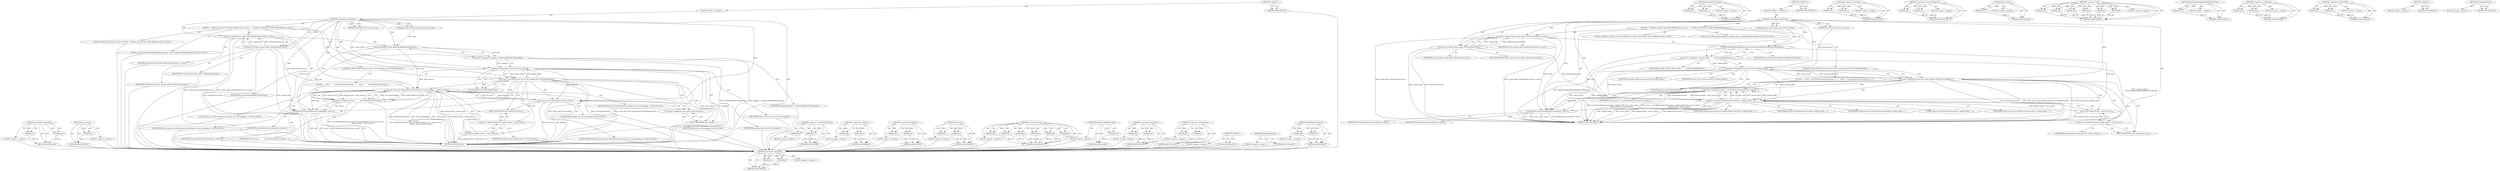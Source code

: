digraph "StartPollingThread" {
vulnerable_93 [label=<(METHOD,&lt;operator&gt;.logicalAnd)>];
vulnerable_94 [label=<(PARAM,p1)>];
vulnerable_95 [label=<(PARAM,p2)>];
vulnerable_96 [label=<(BLOCK,&lt;empty&gt;,&lt;empty&gt;)>];
vulnerable_97 [label=<(METHOD_RETURN,ANY)>];
vulnerable_120 [label=<(METHOD,task_runner)>];
vulnerable_121 [label=<(PARAM,p1)>];
vulnerable_122 [label=<(BLOCK,&lt;empty&gt;,&lt;empty&gt;)>];
vulnerable_123 [label=<(METHOD_RETURN,ANY)>];
vulnerable_6 [label=<(METHOD,&lt;global&gt;)<SUB>1</SUB>>];
vulnerable_7 [label=<(BLOCK,&lt;empty&gt;,&lt;empty&gt;)<SUB>1</SUB>>];
vulnerable_8 [label=<(METHOD,CreateSensorAndNotify)<SUB>1</SUB>>];
vulnerable_9 [label="<(PARAM,mojom::SensorType type)<SUB>2</SUB>>"];
vulnerable_10 [label=<(PARAM,SensorInfoLinux* sensor_device)<SUB>3</SUB>>];
vulnerable_11 [label=<(BLOCK,{
   DCHECK_CALLED_ON_VALID_THREAD(thread_check...,{
   DCHECK_CALLED_ON_VALID_THREAD(thread_check...)<SUB>3</SUB>>];
vulnerable_12 [label="<(LOCAL,DCHECK_CALLED_ON_VALID_THREAD : DCHECK_CALLED_ON_VALID_THREAD)<SUB>4</SUB>>"];
vulnerable_13 [label=<(&lt;operator&gt;.greaterThan,scoped_refptr&lt;PlatformSensorLinux&gt; sensor)<SUB>5</SUB>>];
vulnerable_14 [label=<(&lt;operator&gt;.lessThan,scoped_refptr&lt;PlatformSensorLinux)<SUB>5</SUB>>];
vulnerable_15 [label=<(IDENTIFIER,scoped_refptr,scoped_refptr&lt;PlatformSensorLinux)<SUB>5</SUB>>];
vulnerable_16 [label=<(IDENTIFIER,PlatformSensorLinux,scoped_refptr&lt;PlatformSensorLinux)<SUB>5</SUB>>];
vulnerable_17 [label=<(IDENTIFIER,sensor,scoped_refptr&lt;PlatformSensorLinux&gt; sensor)<SUB>5</SUB>>];
vulnerable_18 [label="<(LOCAL,mojo.ScopedSharedBufferMapping mapping: mojo.ScopedSharedBufferMapping)<SUB>6</SUB>>"];
vulnerable_19 [label=<(&lt;operator&gt;.assignment,mapping = MapSharedBufferForType(type))<SUB>6</SUB>>];
vulnerable_20 [label=<(IDENTIFIER,mapping,mapping = MapSharedBufferForType(type))<SUB>6</SUB>>];
vulnerable_21 [label=<(MapSharedBufferForType,MapSharedBufferForType(type))<SUB>6</SUB>>];
vulnerable_22 [label=<(IDENTIFIER,type,MapSharedBufferForType(type))<SUB>6</SUB>>];
vulnerable_23 [label=<(CONTROL_STRUCTURE,IF,if (sensor_device &amp;&amp; mapping &amp;&amp; StartPollingThread()))<SUB>7</SUB>>];
vulnerable_24 [label=<(&lt;operator&gt;.logicalAnd,sensor_device &amp;&amp; mapping &amp;&amp; StartPollingThread())<SUB>7</SUB>>];
vulnerable_25 [label=<(&lt;operator&gt;.logicalAnd,sensor_device &amp;&amp; mapping)<SUB>7</SUB>>];
vulnerable_26 [label=<(IDENTIFIER,sensor_device,sensor_device &amp;&amp; mapping)<SUB>7</SUB>>];
vulnerable_27 [label=<(IDENTIFIER,mapping,sensor_device &amp;&amp; mapping)<SUB>7</SUB>>];
vulnerable_28 [label=<(StartPollingThread,StartPollingThread())<SUB>7</SUB>>];
vulnerable_29 [label=<(BLOCK,{
    sensor =
        new PlatformSensorLinux(...,{
    sensor =
        new PlatformSensorLinux(...)<SUB>7</SUB>>];
vulnerable_30 [label=<(&lt;operator&gt;.assignment,sensor =
        new PlatformSensorLinux(type, ...)<SUB>8</SUB>>];
vulnerable_31 [label=<(IDENTIFIER,sensor,sensor =
        new PlatformSensorLinux(type, ...)<SUB>8</SUB>>];
vulnerable_32 [label="<(&lt;operator&gt;.new,new PlatformSensorLinux(type, std::move(mapping...)<SUB>9</SUB>>"];
vulnerable_33 [label="<(IDENTIFIER,PlatformSensorLinux,new PlatformSensorLinux(type, std::move(mapping...)<SUB>9</SUB>>"];
vulnerable_34 [label="<(IDENTIFIER,type,new PlatformSensorLinux(type, std::move(mapping...)<SUB>9</SUB>>"];
vulnerable_35 [label="<(std.move,std::move(mapping))<SUB>9</SUB>>"];
vulnerable_36 [label="<(&lt;operator&gt;.fieldAccess,std::move)<SUB>9</SUB>>"];
vulnerable_37 [label="<(IDENTIFIER,std,std::move(mapping))<SUB>9</SUB>>"];
vulnerable_38 [label=<(FIELD_IDENTIFIER,move,move)<SUB>9</SUB>>];
vulnerable_39 [label="<(IDENTIFIER,mapping,std::move(mapping))<SUB>9</SUB>>"];
vulnerable_40 [label="<(LITERAL,this,new PlatformSensorLinux(type, std::move(mapping...)<SUB>9</SUB>>"];
vulnerable_41 [label="<(IDENTIFIER,sensor_device,new PlatformSensorLinux(type, std::move(mapping...)<SUB>9</SUB>>"];
vulnerable_42 [label=<(task_runner,polling_thread_-&gt;task_runner())<SUB>10</SUB>>];
vulnerable_43 [label=<(&lt;operator&gt;.indirectFieldAccess,polling_thread_-&gt;task_runner)<SUB>10</SUB>>];
vulnerable_44 [label=<(IDENTIFIER,polling_thread_,polling_thread_-&gt;task_runner())<SUB>10</SUB>>];
vulnerable_45 [label=<(FIELD_IDENTIFIER,task_runner,task_runner)<SUB>10</SUB>>];
vulnerable_46 [label=<(NotifySensorCreated,NotifySensorCreated(type, sensor))<SUB>12</SUB>>];
vulnerable_47 [label=<(IDENTIFIER,type,NotifySensorCreated(type, sensor))<SUB>12</SUB>>];
vulnerable_48 [label=<(IDENTIFIER,sensor,NotifySensorCreated(type, sensor))<SUB>12</SUB>>];
vulnerable_49 [label=<(METHOD_RETURN,void)<SUB>1</SUB>>];
vulnerable_51 [label=<(METHOD_RETURN,ANY)<SUB>1</SUB>>];
vulnerable_124 [label=<(METHOD,&lt;operator&gt;.indirectFieldAccess)>];
vulnerable_125 [label=<(PARAM,p1)>];
vulnerable_126 [label=<(PARAM,p2)>];
vulnerable_127 [label=<(BLOCK,&lt;empty&gt;,&lt;empty&gt;)>];
vulnerable_128 [label=<(METHOD_RETURN,ANY)>];
vulnerable_79 [label=<(METHOD,&lt;operator&gt;.lessThan)>];
vulnerable_80 [label=<(PARAM,p1)>];
vulnerable_81 [label=<(PARAM,p2)>];
vulnerable_82 [label=<(BLOCK,&lt;empty&gt;,&lt;empty&gt;)>];
vulnerable_83 [label=<(METHOD_RETURN,ANY)>];
vulnerable_115 [label=<(METHOD,&lt;operator&gt;.fieldAccess)>];
vulnerable_116 [label=<(PARAM,p1)>];
vulnerable_117 [label=<(PARAM,p2)>];
vulnerable_118 [label=<(BLOCK,&lt;empty&gt;,&lt;empty&gt;)>];
vulnerable_119 [label=<(METHOD_RETURN,ANY)>];
vulnerable_110 [label=<(METHOD,std.move)>];
vulnerable_111 [label=<(PARAM,p1)>];
vulnerable_112 [label=<(PARAM,p2)>];
vulnerable_113 [label=<(BLOCK,&lt;empty&gt;,&lt;empty&gt;)>];
vulnerable_114 [label=<(METHOD_RETURN,ANY)>];
vulnerable_101 [label=<(METHOD,&lt;operator&gt;.new)>];
vulnerable_102 [label=<(PARAM,p1)>];
vulnerable_103 [label=<(PARAM,p2)>];
vulnerable_104 [label=<(PARAM,p3)>];
vulnerable_105 [label=<(PARAM,p4)>];
vulnerable_106 [label=<(PARAM,p5)>];
vulnerable_107 [label=<(PARAM,p6)>];
vulnerable_108 [label=<(BLOCK,&lt;empty&gt;,&lt;empty&gt;)>];
vulnerable_109 [label=<(METHOD_RETURN,ANY)>];
vulnerable_89 [label=<(METHOD,MapSharedBufferForType)>];
vulnerable_90 [label=<(PARAM,p1)>];
vulnerable_91 [label=<(BLOCK,&lt;empty&gt;,&lt;empty&gt;)>];
vulnerable_92 [label=<(METHOD_RETURN,ANY)>];
vulnerable_84 [label=<(METHOD,&lt;operator&gt;.assignment)>];
vulnerable_85 [label=<(PARAM,p1)>];
vulnerable_86 [label=<(PARAM,p2)>];
vulnerable_87 [label=<(BLOCK,&lt;empty&gt;,&lt;empty&gt;)>];
vulnerable_88 [label=<(METHOD_RETURN,ANY)>];
vulnerable_74 [label=<(METHOD,&lt;operator&gt;.greaterThan)>];
vulnerable_75 [label=<(PARAM,p1)>];
vulnerable_76 [label=<(PARAM,p2)>];
vulnerable_77 [label=<(BLOCK,&lt;empty&gt;,&lt;empty&gt;)>];
vulnerable_78 [label=<(METHOD_RETURN,ANY)>];
vulnerable_68 [label=<(METHOD,&lt;global&gt;)<SUB>1</SUB>>];
vulnerable_69 [label=<(BLOCK,&lt;empty&gt;,&lt;empty&gt;)>];
vulnerable_70 [label=<(METHOD_RETURN,ANY)>];
vulnerable_98 [label=<(METHOD,StartPollingThread)>];
vulnerable_99 [label=<(BLOCK,&lt;empty&gt;,&lt;empty&gt;)>];
vulnerable_100 [label=<(METHOD_RETURN,ANY)>];
vulnerable_129 [label=<(METHOD,NotifySensorCreated)>];
vulnerable_130 [label=<(PARAM,p1)>];
vulnerable_131 [label=<(PARAM,p2)>];
vulnerable_132 [label=<(BLOCK,&lt;empty&gt;,&lt;empty&gt;)>];
vulnerable_133 [label=<(METHOD_RETURN,ANY)>];
fixed_89 [label=<(METHOD,&lt;operator&gt;.logicalAnd)>];
fixed_90 [label=<(PARAM,p1)>];
fixed_91 [label=<(PARAM,p2)>];
fixed_92 [label=<(BLOCK,&lt;empty&gt;,&lt;empty&gt;)>];
fixed_93 [label=<(METHOD_RETURN,ANY)>];
fixed_115 [label=<(METHOD,NotifySensorCreated)>];
fixed_116 [label=<(PARAM,p1)>];
fixed_117 [label=<(PARAM,p2)>];
fixed_118 [label=<(BLOCK,&lt;empty&gt;,&lt;empty&gt;)>];
fixed_119 [label=<(METHOD_RETURN,ANY)>];
fixed_6 [label=<(METHOD,&lt;global&gt;)<SUB>1</SUB>>];
fixed_7 [label=<(BLOCK,&lt;empty&gt;,&lt;empty&gt;)<SUB>1</SUB>>];
fixed_8 [label=<(METHOD,CreateSensorAndNotify)<SUB>1</SUB>>];
fixed_9 [label="<(PARAM,mojom::SensorType type)<SUB>2</SUB>>"];
fixed_10 [label=<(PARAM,SensorInfoLinux* sensor_device)<SUB>3</SUB>>];
fixed_11 [label=<(BLOCK,{
   DCHECK_CALLED_ON_VALID_THREAD(thread_check...,{
   DCHECK_CALLED_ON_VALID_THREAD(thread_check...)<SUB>3</SUB>>];
fixed_12 [label="<(LOCAL,DCHECK_CALLED_ON_VALID_THREAD : DCHECK_CALLED_ON_VALID_THREAD)<SUB>4</SUB>>"];
fixed_13 [label=<(&lt;operator&gt;.greaterThan,scoped_refptr&lt;PlatformSensorLinux&gt; sensor)<SUB>5</SUB>>];
fixed_14 [label=<(&lt;operator&gt;.lessThan,scoped_refptr&lt;PlatformSensorLinux)<SUB>5</SUB>>];
fixed_15 [label=<(IDENTIFIER,scoped_refptr,scoped_refptr&lt;PlatformSensorLinux)<SUB>5</SUB>>];
fixed_16 [label=<(IDENTIFIER,PlatformSensorLinux,scoped_refptr&lt;PlatformSensorLinux)<SUB>5</SUB>>];
fixed_17 [label=<(IDENTIFIER,sensor,scoped_refptr&lt;PlatformSensorLinux&gt; sensor)<SUB>5</SUB>>];
fixed_18 [label="<(LOCAL,SensorReadingSharedBuffer* reading_buffer: SensorReadingSharedBuffer*)<SUB>6</SUB>>"];
fixed_19 [label=<(&lt;operator&gt;.assignment,* reading_buffer =
      GetSensorReadingShared...)<SUB>6</SUB>>];
fixed_20 [label=<(IDENTIFIER,reading_buffer,* reading_buffer =
      GetSensorReadingShared...)<SUB>6</SUB>>];
fixed_21 [label=<(GetSensorReadingSharedBufferForType,GetSensorReadingSharedBufferForType(type))<SUB>7</SUB>>];
fixed_22 [label=<(IDENTIFIER,type,GetSensorReadingSharedBufferForType(type))<SUB>7</SUB>>];
fixed_23 [label=<(CONTROL_STRUCTURE,IF,if (sensor_device &amp;&amp; reading_buffer &amp;&amp; StartPollingThread()))<SUB>8</SUB>>];
fixed_24 [label=<(&lt;operator&gt;.logicalAnd,sensor_device &amp;&amp; reading_buffer &amp;&amp; StartPolling...)<SUB>8</SUB>>];
fixed_25 [label=<(&lt;operator&gt;.logicalAnd,sensor_device &amp;&amp; reading_buffer)<SUB>8</SUB>>];
fixed_26 [label=<(IDENTIFIER,sensor_device,sensor_device &amp;&amp; reading_buffer)<SUB>8</SUB>>];
fixed_27 [label=<(IDENTIFIER,reading_buffer,sensor_device &amp;&amp; reading_buffer)<SUB>8</SUB>>];
fixed_28 [label=<(StartPollingThread,StartPollingThread())<SUB>8</SUB>>];
fixed_29 [label=<(BLOCK,{
    sensor = new PlatformSensorLinux(type, re...,{
    sensor = new PlatformSensorLinux(type, re...)<SUB>8</SUB>>];
fixed_30 [label=<(&lt;operator&gt;.assignment,sensor = new PlatformSensorLinux(type, reading_...)<SUB>9</SUB>>];
fixed_31 [label=<(IDENTIFIER,sensor,sensor = new PlatformSensorLinux(type, reading_...)<SUB>9</SUB>>];
fixed_32 [label=<(&lt;operator&gt;.new,new PlatformSensorLinux(type, reading_buffer, t...)<SUB>9</SUB>>];
fixed_33 [label=<(IDENTIFIER,PlatformSensorLinux,new PlatformSensorLinux(type, reading_buffer, t...)<SUB>9</SUB>>];
fixed_34 [label=<(IDENTIFIER,type,new PlatformSensorLinux(type, reading_buffer, t...)<SUB>9</SUB>>];
fixed_35 [label=<(IDENTIFIER,reading_buffer,new PlatformSensorLinux(type, reading_buffer, t...)<SUB>9</SUB>>];
fixed_36 [label=<(LITERAL,this,new PlatformSensorLinux(type, reading_buffer, t...)<SUB>9</SUB>>];
fixed_37 [label=<(IDENTIFIER,sensor_device,new PlatformSensorLinux(type, reading_buffer, t...)<SUB>9</SUB>>];
fixed_38 [label=<(task_runner,polling_thread_-&gt;task_runner())<SUB>10</SUB>>];
fixed_39 [label=<(&lt;operator&gt;.indirectFieldAccess,polling_thread_-&gt;task_runner)<SUB>10</SUB>>];
fixed_40 [label=<(IDENTIFIER,polling_thread_,polling_thread_-&gt;task_runner())<SUB>10</SUB>>];
fixed_41 [label=<(FIELD_IDENTIFIER,task_runner,task_runner)<SUB>10</SUB>>];
fixed_42 [label=<(NotifySensorCreated,NotifySensorCreated(type, sensor))<SUB>12</SUB>>];
fixed_43 [label=<(IDENTIFIER,type,NotifySensorCreated(type, sensor))<SUB>12</SUB>>];
fixed_44 [label=<(IDENTIFIER,sensor,NotifySensorCreated(type, sensor))<SUB>12</SUB>>];
fixed_45 [label=<(METHOD_RETURN,void)<SUB>1</SUB>>];
fixed_47 [label=<(METHOD_RETURN,ANY)<SUB>1</SUB>>];
fixed_75 [label=<(METHOD,&lt;operator&gt;.lessThan)>];
fixed_76 [label=<(PARAM,p1)>];
fixed_77 [label=<(PARAM,p2)>];
fixed_78 [label=<(BLOCK,&lt;empty&gt;,&lt;empty&gt;)>];
fixed_79 [label=<(METHOD_RETURN,ANY)>];
fixed_110 [label=<(METHOD,&lt;operator&gt;.indirectFieldAccess)>];
fixed_111 [label=<(PARAM,p1)>];
fixed_112 [label=<(PARAM,p2)>];
fixed_113 [label=<(BLOCK,&lt;empty&gt;,&lt;empty&gt;)>];
fixed_114 [label=<(METHOD_RETURN,ANY)>];
fixed_106 [label=<(METHOD,task_runner)>];
fixed_107 [label=<(PARAM,p1)>];
fixed_108 [label=<(BLOCK,&lt;empty&gt;,&lt;empty&gt;)>];
fixed_109 [label=<(METHOD_RETURN,ANY)>];
fixed_97 [label=<(METHOD,&lt;operator&gt;.new)>];
fixed_98 [label=<(PARAM,p1)>];
fixed_99 [label=<(PARAM,p2)>];
fixed_100 [label=<(PARAM,p3)>];
fixed_101 [label=<(PARAM,p4)>];
fixed_102 [label=<(PARAM,p5)>];
fixed_103 [label=<(PARAM,p6)>];
fixed_104 [label=<(BLOCK,&lt;empty&gt;,&lt;empty&gt;)>];
fixed_105 [label=<(METHOD_RETURN,ANY)>];
fixed_85 [label=<(METHOD,GetSensorReadingSharedBufferForType)>];
fixed_86 [label=<(PARAM,p1)>];
fixed_87 [label=<(BLOCK,&lt;empty&gt;,&lt;empty&gt;)>];
fixed_88 [label=<(METHOD_RETURN,ANY)>];
fixed_80 [label=<(METHOD,&lt;operator&gt;.assignment)>];
fixed_81 [label=<(PARAM,p1)>];
fixed_82 [label=<(PARAM,p2)>];
fixed_83 [label=<(BLOCK,&lt;empty&gt;,&lt;empty&gt;)>];
fixed_84 [label=<(METHOD_RETURN,ANY)>];
fixed_70 [label=<(METHOD,&lt;operator&gt;.greaterThan)>];
fixed_71 [label=<(PARAM,p1)>];
fixed_72 [label=<(PARAM,p2)>];
fixed_73 [label=<(BLOCK,&lt;empty&gt;,&lt;empty&gt;)>];
fixed_74 [label=<(METHOD_RETURN,ANY)>];
fixed_64 [label=<(METHOD,&lt;global&gt;)<SUB>1</SUB>>];
fixed_65 [label=<(BLOCK,&lt;empty&gt;,&lt;empty&gt;)>];
fixed_66 [label=<(METHOD_RETURN,ANY)>];
fixed_94 [label=<(METHOD,StartPollingThread)>];
fixed_95 [label=<(BLOCK,&lt;empty&gt;,&lt;empty&gt;)>];
fixed_96 [label=<(METHOD_RETURN,ANY)>];
vulnerable_93 -> vulnerable_94  [key=0, label="AST: "];
vulnerable_93 -> vulnerable_94  [key=1, label="DDG: "];
vulnerable_93 -> vulnerable_96  [key=0, label="AST: "];
vulnerable_93 -> vulnerable_95  [key=0, label="AST: "];
vulnerable_93 -> vulnerable_95  [key=1, label="DDG: "];
vulnerable_93 -> vulnerable_97  [key=0, label="AST: "];
vulnerable_93 -> vulnerable_97  [key=1, label="CFG: "];
vulnerable_94 -> vulnerable_97  [key=0, label="DDG: p1"];
vulnerable_95 -> vulnerable_97  [key=0, label="DDG: p2"];
vulnerable_96 -> fixed_89  [key=0];
vulnerable_97 -> fixed_89  [key=0];
vulnerable_120 -> vulnerable_121  [key=0, label="AST: "];
vulnerable_120 -> vulnerable_121  [key=1, label="DDG: "];
vulnerable_120 -> vulnerable_122  [key=0, label="AST: "];
vulnerable_120 -> vulnerable_123  [key=0, label="AST: "];
vulnerable_120 -> vulnerable_123  [key=1, label="CFG: "];
vulnerable_121 -> vulnerable_123  [key=0, label="DDG: p1"];
vulnerable_122 -> fixed_89  [key=0];
vulnerable_123 -> fixed_89  [key=0];
vulnerable_6 -> vulnerable_7  [key=0, label="AST: "];
vulnerable_6 -> vulnerable_51  [key=0, label="AST: "];
vulnerable_6 -> vulnerable_51  [key=1, label="CFG: "];
vulnerable_7 -> vulnerable_8  [key=0, label="AST: "];
vulnerable_8 -> vulnerable_9  [key=0, label="AST: "];
vulnerable_8 -> vulnerable_9  [key=1, label="DDG: "];
vulnerable_8 -> vulnerable_10  [key=0, label="AST: "];
vulnerable_8 -> vulnerable_10  [key=1, label="DDG: "];
vulnerable_8 -> vulnerable_11  [key=0, label="AST: "];
vulnerable_8 -> vulnerable_49  [key=0, label="AST: "];
vulnerable_8 -> vulnerable_14  [key=0, label="CFG: "];
vulnerable_8 -> vulnerable_14  [key=1, label="DDG: "];
vulnerable_8 -> vulnerable_13  [key=0, label="DDG: "];
vulnerable_8 -> vulnerable_46  [key=0, label="DDG: "];
vulnerable_8 -> vulnerable_21  [key=0, label="DDG: "];
vulnerable_8 -> vulnerable_24  [key=0, label="DDG: "];
vulnerable_8 -> vulnerable_25  [key=0, label="DDG: "];
vulnerable_8 -> vulnerable_32  [key=0, label="DDG: "];
vulnerable_8 -> vulnerable_35  [key=0, label="DDG: "];
vulnerable_9 -> vulnerable_21  [key=0, label="DDG: type"];
vulnerable_10 -> vulnerable_25  [key=0, label="DDG: sensor_device"];
vulnerable_11 -> vulnerable_12  [key=0, label="AST: "];
vulnerable_11 -> vulnerable_13  [key=0, label="AST: "];
vulnerable_11 -> vulnerable_18  [key=0, label="AST: "];
vulnerable_11 -> vulnerable_19  [key=0, label="AST: "];
vulnerable_11 -> vulnerable_23  [key=0, label="AST: "];
vulnerable_11 -> vulnerable_46  [key=0, label="AST: "];
vulnerable_12 -> fixed_89  [key=0];
vulnerable_13 -> vulnerable_14  [key=0, label="AST: "];
vulnerable_13 -> vulnerable_17  [key=0, label="AST: "];
vulnerable_13 -> vulnerable_21  [key=0, label="CFG: "];
vulnerable_13 -> vulnerable_49  [key=0, label="DDG: scoped_refptr&lt;PlatformSensorLinux"];
vulnerable_13 -> vulnerable_49  [key=1, label="DDG: scoped_refptr&lt;PlatformSensorLinux&gt; sensor"];
vulnerable_13 -> vulnerable_46  [key=0, label="DDG: sensor"];
vulnerable_14 -> vulnerable_15  [key=0, label="AST: "];
vulnerable_14 -> vulnerable_16  [key=0, label="AST: "];
vulnerable_14 -> vulnerable_13  [key=0, label="CFG: "];
vulnerable_14 -> vulnerable_13  [key=1, label="DDG: scoped_refptr"];
vulnerable_14 -> vulnerable_13  [key=2, label="DDG: PlatformSensorLinux"];
vulnerable_14 -> vulnerable_49  [key=0, label="DDG: PlatformSensorLinux"];
vulnerable_14 -> vulnerable_49  [key=1, label="DDG: scoped_refptr"];
vulnerable_14 -> vulnerable_32  [key=0, label="DDG: PlatformSensorLinux"];
vulnerable_15 -> fixed_89  [key=0];
vulnerable_16 -> fixed_89  [key=0];
vulnerable_17 -> fixed_89  [key=0];
vulnerable_18 -> fixed_89  [key=0];
vulnerable_19 -> vulnerable_20  [key=0, label="AST: "];
vulnerable_19 -> vulnerable_21  [key=0, label="AST: "];
vulnerable_19 -> vulnerable_25  [key=0, label="CFG: "];
vulnerable_19 -> vulnerable_25  [key=1, label="DDG: mapping"];
vulnerable_19 -> vulnerable_49  [key=0, label="DDG: MapSharedBufferForType(type)"];
vulnerable_19 -> vulnerable_49  [key=1, label="DDG: mapping = MapSharedBufferForType(type)"];
vulnerable_20 -> fixed_89  [key=0];
vulnerable_21 -> vulnerable_22  [key=0, label="AST: "];
vulnerable_21 -> vulnerable_19  [key=0, label="CFG: "];
vulnerable_21 -> vulnerable_19  [key=1, label="DDG: type"];
vulnerable_21 -> vulnerable_46  [key=0, label="DDG: type"];
vulnerable_21 -> vulnerable_32  [key=0, label="DDG: type"];
vulnerable_22 -> fixed_89  [key=0];
vulnerable_23 -> vulnerable_24  [key=0, label="AST: "];
vulnerable_23 -> vulnerable_29  [key=0, label="AST: "];
vulnerable_24 -> vulnerable_25  [key=0, label="AST: "];
vulnerable_24 -> vulnerable_28  [key=0, label="AST: "];
vulnerable_24 -> vulnerable_38  [key=0, label="CFG: "];
vulnerable_24 -> vulnerable_38  [key=1, label="CDG: "];
vulnerable_24 -> vulnerable_46  [key=0, label="CFG: "];
vulnerable_24 -> vulnerable_49  [key=0, label="DDG: sensor_device &amp;&amp; mapping"];
vulnerable_24 -> vulnerable_49  [key=1, label="DDG: StartPollingThread()"];
vulnerable_24 -> vulnerable_49  [key=2, label="DDG: sensor_device &amp;&amp; mapping &amp;&amp; StartPollingThread()"];
vulnerable_24 -> vulnerable_30  [key=0, label="CDG: "];
vulnerable_24 -> vulnerable_32  [key=0, label="CDG: "];
vulnerable_24 -> vulnerable_42  [key=0, label="CDG: "];
vulnerable_24 -> vulnerable_36  [key=0, label="CDG: "];
vulnerable_24 -> vulnerable_35  [key=0, label="CDG: "];
vulnerable_24 -> vulnerable_45  [key=0, label="CDG: "];
vulnerable_24 -> vulnerable_43  [key=0, label="CDG: "];
vulnerable_25 -> vulnerable_26  [key=0, label="AST: "];
vulnerable_25 -> vulnerable_27  [key=0, label="AST: "];
vulnerable_25 -> vulnerable_28  [key=0, label="CFG: "];
vulnerable_25 -> vulnerable_28  [key=1, label="CDG: "];
vulnerable_25 -> vulnerable_24  [key=0, label="CFG: "];
vulnerable_25 -> vulnerable_24  [key=1, label="DDG: sensor_device"];
vulnerable_25 -> vulnerable_24  [key=2, label="DDG: mapping"];
vulnerable_25 -> vulnerable_49  [key=0, label="DDG: sensor_device"];
vulnerable_25 -> vulnerable_49  [key=1, label="DDG: mapping"];
vulnerable_25 -> vulnerable_32  [key=0, label="DDG: sensor_device"];
vulnerable_25 -> vulnerable_35  [key=0, label="DDG: mapping"];
vulnerable_26 -> fixed_89  [key=0];
vulnerable_27 -> fixed_89  [key=0];
vulnerable_28 -> vulnerable_24  [key=0, label="CFG: "];
vulnerable_29 -> vulnerable_30  [key=0, label="AST: "];
vulnerable_30 -> vulnerable_31  [key=0, label="AST: "];
vulnerable_30 -> vulnerable_32  [key=0, label="AST: "];
vulnerable_30 -> vulnerable_46  [key=0, label="CFG: "];
vulnerable_30 -> vulnerable_46  [key=1, label="DDG: sensor"];
vulnerable_30 -> vulnerable_49  [key=0, label="DDG: new PlatformSensorLinux(type, std::move(mapping), this, sensor_device,
                                polling_thread_-&gt;task_runner())"];
vulnerable_30 -> vulnerable_49  [key=1, label="DDG: sensor =
        new PlatformSensorLinux(type, std::move(mapping), this, sensor_device,
                                polling_thread_-&gt;task_runner())"];
vulnerable_31 -> fixed_89  [key=0];
vulnerable_32 -> vulnerable_33  [key=0, label="AST: "];
vulnerable_32 -> vulnerable_34  [key=0, label="AST: "];
vulnerable_32 -> vulnerable_35  [key=0, label="AST: "];
vulnerable_32 -> vulnerable_40  [key=0, label="AST: "];
vulnerable_32 -> vulnerable_41  [key=0, label="AST: "];
vulnerable_32 -> vulnerable_42  [key=0, label="AST: "];
vulnerable_32 -> vulnerable_30  [key=0, label="CFG: "];
vulnerable_32 -> vulnerable_30  [key=1, label="DDG: std::move(mapping)"];
vulnerable_32 -> vulnerable_30  [key=2, label="DDG: PlatformSensorLinux"];
vulnerable_32 -> vulnerable_30  [key=3, label="DDG: this"];
vulnerable_32 -> vulnerable_30  [key=4, label="DDG: type"];
vulnerable_32 -> vulnerable_30  [key=5, label="DDG: sensor_device"];
vulnerable_32 -> vulnerable_30  [key=6, label="DDG: polling_thread_-&gt;task_runner()"];
vulnerable_32 -> vulnerable_49  [key=0, label="DDG: PlatformSensorLinux"];
vulnerable_32 -> vulnerable_49  [key=1, label="DDG: std::move(mapping)"];
vulnerable_32 -> vulnerable_49  [key=2, label="DDG: sensor_device"];
vulnerable_32 -> vulnerable_49  [key=3, label="DDG: polling_thread_-&gt;task_runner()"];
vulnerable_32 -> vulnerable_46  [key=0, label="DDG: type"];
vulnerable_33 -> fixed_89  [key=0];
vulnerable_34 -> fixed_89  [key=0];
vulnerable_35 -> vulnerable_36  [key=0, label="AST: "];
vulnerable_35 -> vulnerable_39  [key=0, label="AST: "];
vulnerable_35 -> vulnerable_45  [key=0, label="CFG: "];
vulnerable_35 -> vulnerable_49  [key=0, label="DDG: std::move"];
vulnerable_35 -> vulnerable_49  [key=1, label="DDG: mapping"];
vulnerable_35 -> vulnerable_32  [key=0, label="DDG: std::move"];
vulnerable_35 -> vulnerable_32  [key=1, label="DDG: mapping"];
vulnerable_36 -> vulnerable_37  [key=0, label="AST: "];
vulnerable_36 -> vulnerable_38  [key=0, label="AST: "];
vulnerable_36 -> vulnerable_35  [key=0, label="CFG: "];
vulnerable_37 -> fixed_89  [key=0];
vulnerable_38 -> vulnerable_36  [key=0, label="CFG: "];
vulnerable_39 -> fixed_89  [key=0];
vulnerable_40 -> fixed_89  [key=0];
vulnerable_41 -> fixed_89  [key=0];
vulnerable_42 -> vulnerable_43  [key=0, label="AST: "];
vulnerable_42 -> vulnerable_32  [key=0, label="CFG: "];
vulnerable_42 -> vulnerable_32  [key=1, label="DDG: polling_thread_-&gt;task_runner"];
vulnerable_42 -> vulnerable_49  [key=0, label="DDG: polling_thread_-&gt;task_runner"];
vulnerable_43 -> vulnerable_44  [key=0, label="AST: "];
vulnerable_43 -> vulnerable_45  [key=0, label="AST: "];
vulnerable_43 -> vulnerable_42  [key=0, label="CFG: "];
vulnerable_44 -> fixed_89  [key=0];
vulnerable_45 -> vulnerable_43  [key=0, label="CFG: "];
vulnerable_46 -> vulnerable_47  [key=0, label="AST: "];
vulnerable_46 -> vulnerable_48  [key=0, label="AST: "];
vulnerable_46 -> vulnerable_49  [key=0, label="CFG: "];
vulnerable_46 -> vulnerable_49  [key=1, label="DDG: type"];
vulnerable_46 -> vulnerable_49  [key=2, label="DDG: sensor"];
vulnerable_46 -> vulnerable_49  [key=3, label="DDG: NotifySensorCreated(type, sensor)"];
vulnerable_47 -> fixed_89  [key=0];
vulnerable_48 -> fixed_89  [key=0];
vulnerable_49 -> fixed_89  [key=0];
vulnerable_51 -> fixed_89  [key=0];
vulnerable_124 -> vulnerable_125  [key=0, label="AST: "];
vulnerable_124 -> vulnerable_125  [key=1, label="DDG: "];
vulnerable_124 -> vulnerable_127  [key=0, label="AST: "];
vulnerable_124 -> vulnerable_126  [key=0, label="AST: "];
vulnerable_124 -> vulnerable_126  [key=1, label="DDG: "];
vulnerable_124 -> vulnerable_128  [key=0, label="AST: "];
vulnerable_124 -> vulnerable_128  [key=1, label="CFG: "];
vulnerable_125 -> vulnerable_128  [key=0, label="DDG: p1"];
vulnerable_126 -> vulnerable_128  [key=0, label="DDG: p2"];
vulnerable_127 -> fixed_89  [key=0];
vulnerable_128 -> fixed_89  [key=0];
vulnerable_79 -> vulnerable_80  [key=0, label="AST: "];
vulnerable_79 -> vulnerable_80  [key=1, label="DDG: "];
vulnerable_79 -> vulnerable_82  [key=0, label="AST: "];
vulnerable_79 -> vulnerable_81  [key=0, label="AST: "];
vulnerable_79 -> vulnerable_81  [key=1, label="DDG: "];
vulnerable_79 -> vulnerable_83  [key=0, label="AST: "];
vulnerable_79 -> vulnerable_83  [key=1, label="CFG: "];
vulnerable_80 -> vulnerable_83  [key=0, label="DDG: p1"];
vulnerable_81 -> vulnerable_83  [key=0, label="DDG: p2"];
vulnerable_82 -> fixed_89  [key=0];
vulnerable_83 -> fixed_89  [key=0];
vulnerable_115 -> vulnerable_116  [key=0, label="AST: "];
vulnerable_115 -> vulnerable_116  [key=1, label="DDG: "];
vulnerable_115 -> vulnerable_118  [key=0, label="AST: "];
vulnerable_115 -> vulnerable_117  [key=0, label="AST: "];
vulnerable_115 -> vulnerable_117  [key=1, label="DDG: "];
vulnerable_115 -> vulnerable_119  [key=0, label="AST: "];
vulnerable_115 -> vulnerable_119  [key=1, label="CFG: "];
vulnerable_116 -> vulnerable_119  [key=0, label="DDG: p1"];
vulnerable_117 -> vulnerable_119  [key=0, label="DDG: p2"];
vulnerable_118 -> fixed_89  [key=0];
vulnerable_119 -> fixed_89  [key=0];
vulnerable_110 -> vulnerable_111  [key=0, label="AST: "];
vulnerable_110 -> vulnerable_111  [key=1, label="DDG: "];
vulnerable_110 -> vulnerable_113  [key=0, label="AST: "];
vulnerable_110 -> vulnerable_112  [key=0, label="AST: "];
vulnerable_110 -> vulnerable_112  [key=1, label="DDG: "];
vulnerable_110 -> vulnerable_114  [key=0, label="AST: "];
vulnerable_110 -> vulnerable_114  [key=1, label="CFG: "];
vulnerable_111 -> vulnerable_114  [key=0, label="DDG: p1"];
vulnerable_112 -> vulnerable_114  [key=0, label="DDG: p2"];
vulnerable_113 -> fixed_89  [key=0];
vulnerable_114 -> fixed_89  [key=0];
vulnerable_101 -> vulnerable_102  [key=0, label="AST: "];
vulnerable_101 -> vulnerable_102  [key=1, label="DDG: "];
vulnerable_101 -> vulnerable_108  [key=0, label="AST: "];
vulnerable_101 -> vulnerable_103  [key=0, label="AST: "];
vulnerable_101 -> vulnerable_103  [key=1, label="DDG: "];
vulnerable_101 -> vulnerable_109  [key=0, label="AST: "];
vulnerable_101 -> vulnerable_109  [key=1, label="CFG: "];
vulnerable_101 -> vulnerable_104  [key=0, label="AST: "];
vulnerable_101 -> vulnerable_104  [key=1, label="DDG: "];
vulnerable_101 -> vulnerable_105  [key=0, label="AST: "];
vulnerable_101 -> vulnerable_105  [key=1, label="DDG: "];
vulnerable_101 -> vulnerable_106  [key=0, label="AST: "];
vulnerable_101 -> vulnerable_106  [key=1, label="DDG: "];
vulnerable_101 -> vulnerable_107  [key=0, label="AST: "];
vulnerable_101 -> vulnerable_107  [key=1, label="DDG: "];
vulnerable_102 -> vulnerable_109  [key=0, label="DDG: p1"];
vulnerable_103 -> vulnerable_109  [key=0, label="DDG: p2"];
vulnerable_104 -> vulnerable_109  [key=0, label="DDG: p3"];
vulnerable_105 -> vulnerable_109  [key=0, label="DDG: p4"];
vulnerable_106 -> vulnerable_109  [key=0, label="DDG: p5"];
vulnerable_107 -> vulnerable_109  [key=0, label="DDG: p6"];
vulnerable_108 -> fixed_89  [key=0];
vulnerable_109 -> fixed_89  [key=0];
vulnerable_89 -> vulnerable_90  [key=0, label="AST: "];
vulnerable_89 -> vulnerable_90  [key=1, label="DDG: "];
vulnerable_89 -> vulnerable_91  [key=0, label="AST: "];
vulnerable_89 -> vulnerable_92  [key=0, label="AST: "];
vulnerable_89 -> vulnerable_92  [key=1, label="CFG: "];
vulnerable_90 -> vulnerable_92  [key=0, label="DDG: p1"];
vulnerable_91 -> fixed_89  [key=0];
vulnerable_92 -> fixed_89  [key=0];
vulnerable_84 -> vulnerable_85  [key=0, label="AST: "];
vulnerable_84 -> vulnerable_85  [key=1, label="DDG: "];
vulnerable_84 -> vulnerable_87  [key=0, label="AST: "];
vulnerable_84 -> vulnerable_86  [key=0, label="AST: "];
vulnerable_84 -> vulnerable_86  [key=1, label="DDG: "];
vulnerable_84 -> vulnerable_88  [key=0, label="AST: "];
vulnerable_84 -> vulnerable_88  [key=1, label="CFG: "];
vulnerable_85 -> vulnerable_88  [key=0, label="DDG: p1"];
vulnerable_86 -> vulnerable_88  [key=0, label="DDG: p2"];
vulnerable_87 -> fixed_89  [key=0];
vulnerable_88 -> fixed_89  [key=0];
vulnerable_74 -> vulnerable_75  [key=0, label="AST: "];
vulnerable_74 -> vulnerable_75  [key=1, label="DDG: "];
vulnerable_74 -> vulnerable_77  [key=0, label="AST: "];
vulnerable_74 -> vulnerable_76  [key=0, label="AST: "];
vulnerable_74 -> vulnerable_76  [key=1, label="DDG: "];
vulnerable_74 -> vulnerable_78  [key=0, label="AST: "];
vulnerable_74 -> vulnerable_78  [key=1, label="CFG: "];
vulnerable_75 -> vulnerable_78  [key=0, label="DDG: p1"];
vulnerable_76 -> vulnerable_78  [key=0, label="DDG: p2"];
vulnerable_77 -> fixed_89  [key=0];
vulnerable_78 -> fixed_89  [key=0];
vulnerable_68 -> vulnerable_69  [key=0, label="AST: "];
vulnerable_68 -> vulnerable_70  [key=0, label="AST: "];
vulnerable_68 -> vulnerable_70  [key=1, label="CFG: "];
vulnerable_69 -> fixed_89  [key=0];
vulnerable_70 -> fixed_89  [key=0];
vulnerable_98 -> vulnerable_99  [key=0, label="AST: "];
vulnerable_98 -> vulnerable_100  [key=0, label="AST: "];
vulnerable_98 -> vulnerable_100  [key=1, label="CFG: "];
vulnerable_99 -> fixed_89  [key=0];
vulnerable_100 -> fixed_89  [key=0];
vulnerable_129 -> vulnerable_130  [key=0, label="AST: "];
vulnerable_129 -> vulnerable_130  [key=1, label="DDG: "];
vulnerable_129 -> vulnerable_132  [key=0, label="AST: "];
vulnerable_129 -> vulnerable_131  [key=0, label="AST: "];
vulnerable_129 -> vulnerable_131  [key=1, label="DDG: "];
vulnerable_129 -> vulnerable_133  [key=0, label="AST: "];
vulnerable_129 -> vulnerable_133  [key=1, label="CFG: "];
vulnerable_130 -> vulnerable_133  [key=0, label="DDG: p1"];
vulnerable_131 -> vulnerable_133  [key=0, label="DDG: p2"];
vulnerable_132 -> fixed_89  [key=0];
vulnerable_133 -> fixed_89  [key=0];
fixed_89 -> fixed_90  [key=0, label="AST: "];
fixed_89 -> fixed_90  [key=1, label="DDG: "];
fixed_89 -> fixed_92  [key=0, label="AST: "];
fixed_89 -> fixed_91  [key=0, label="AST: "];
fixed_89 -> fixed_91  [key=1, label="DDG: "];
fixed_89 -> fixed_93  [key=0, label="AST: "];
fixed_89 -> fixed_93  [key=1, label="CFG: "];
fixed_90 -> fixed_93  [key=0, label="DDG: p1"];
fixed_91 -> fixed_93  [key=0, label="DDG: p2"];
fixed_115 -> fixed_116  [key=0, label="AST: "];
fixed_115 -> fixed_116  [key=1, label="DDG: "];
fixed_115 -> fixed_118  [key=0, label="AST: "];
fixed_115 -> fixed_117  [key=0, label="AST: "];
fixed_115 -> fixed_117  [key=1, label="DDG: "];
fixed_115 -> fixed_119  [key=0, label="AST: "];
fixed_115 -> fixed_119  [key=1, label="CFG: "];
fixed_116 -> fixed_119  [key=0, label="DDG: p1"];
fixed_117 -> fixed_119  [key=0, label="DDG: p2"];
fixed_6 -> fixed_7  [key=0, label="AST: "];
fixed_6 -> fixed_47  [key=0, label="AST: "];
fixed_6 -> fixed_47  [key=1, label="CFG: "];
fixed_7 -> fixed_8  [key=0, label="AST: "];
fixed_8 -> fixed_9  [key=0, label="AST: "];
fixed_8 -> fixed_9  [key=1, label="DDG: "];
fixed_8 -> fixed_10  [key=0, label="AST: "];
fixed_8 -> fixed_10  [key=1, label="DDG: "];
fixed_8 -> fixed_11  [key=0, label="AST: "];
fixed_8 -> fixed_45  [key=0, label="AST: "];
fixed_8 -> fixed_14  [key=0, label="CFG: "];
fixed_8 -> fixed_14  [key=1, label="DDG: "];
fixed_8 -> fixed_13  [key=0, label="DDG: "];
fixed_8 -> fixed_42  [key=0, label="DDG: "];
fixed_8 -> fixed_21  [key=0, label="DDG: "];
fixed_8 -> fixed_24  [key=0, label="DDG: "];
fixed_8 -> fixed_25  [key=0, label="DDG: "];
fixed_8 -> fixed_32  [key=0, label="DDG: "];
fixed_9 -> fixed_21  [key=0, label="DDG: type"];
fixed_10 -> fixed_25  [key=0, label="DDG: sensor_device"];
fixed_11 -> fixed_12  [key=0, label="AST: "];
fixed_11 -> fixed_13  [key=0, label="AST: "];
fixed_11 -> fixed_18  [key=0, label="AST: "];
fixed_11 -> fixed_19  [key=0, label="AST: "];
fixed_11 -> fixed_23  [key=0, label="AST: "];
fixed_11 -> fixed_42  [key=0, label="AST: "];
fixed_13 -> fixed_14  [key=0, label="AST: "];
fixed_13 -> fixed_17  [key=0, label="AST: "];
fixed_13 -> fixed_21  [key=0, label="CFG: "];
fixed_13 -> fixed_45  [key=0, label="DDG: scoped_refptr&lt;PlatformSensorLinux"];
fixed_13 -> fixed_45  [key=1, label="DDG: scoped_refptr&lt;PlatformSensorLinux&gt; sensor"];
fixed_13 -> fixed_42  [key=0, label="DDG: sensor"];
fixed_14 -> fixed_15  [key=0, label="AST: "];
fixed_14 -> fixed_16  [key=0, label="AST: "];
fixed_14 -> fixed_13  [key=0, label="CFG: "];
fixed_14 -> fixed_13  [key=1, label="DDG: scoped_refptr"];
fixed_14 -> fixed_13  [key=2, label="DDG: PlatformSensorLinux"];
fixed_14 -> fixed_45  [key=0, label="DDG: PlatformSensorLinux"];
fixed_14 -> fixed_45  [key=1, label="DDG: scoped_refptr"];
fixed_14 -> fixed_32  [key=0, label="DDG: PlatformSensorLinux"];
fixed_19 -> fixed_20  [key=0, label="AST: "];
fixed_19 -> fixed_21  [key=0, label="AST: "];
fixed_19 -> fixed_25  [key=0, label="CFG: "];
fixed_19 -> fixed_25  [key=1, label="DDG: reading_buffer"];
fixed_19 -> fixed_45  [key=0, label="DDG: GetSensorReadingSharedBufferForType(type)"];
fixed_19 -> fixed_45  [key=1, label="DDG: * reading_buffer =
      GetSensorReadingSharedBufferForType(type)"];
fixed_21 -> fixed_22  [key=0, label="AST: "];
fixed_21 -> fixed_19  [key=0, label="CFG: "];
fixed_21 -> fixed_19  [key=1, label="DDG: type"];
fixed_21 -> fixed_42  [key=0, label="DDG: type"];
fixed_21 -> fixed_32  [key=0, label="DDG: type"];
fixed_23 -> fixed_24  [key=0, label="AST: "];
fixed_23 -> fixed_29  [key=0, label="AST: "];
fixed_24 -> fixed_25  [key=0, label="AST: "];
fixed_24 -> fixed_28  [key=0, label="AST: "];
fixed_24 -> fixed_41  [key=0, label="CFG: "];
fixed_24 -> fixed_41  [key=1, label="CDG: "];
fixed_24 -> fixed_42  [key=0, label="CFG: "];
fixed_24 -> fixed_45  [key=0, label="DDG: sensor_device &amp;&amp; reading_buffer"];
fixed_24 -> fixed_45  [key=1, label="DDG: StartPollingThread()"];
fixed_24 -> fixed_45  [key=2, label="DDG: sensor_device &amp;&amp; reading_buffer &amp;&amp; StartPollingThread()"];
fixed_24 -> fixed_30  [key=0, label="CDG: "];
fixed_24 -> fixed_32  [key=0, label="CDG: "];
fixed_24 -> fixed_38  [key=0, label="CDG: "];
fixed_24 -> fixed_39  [key=0, label="CDG: "];
fixed_25 -> fixed_26  [key=0, label="AST: "];
fixed_25 -> fixed_27  [key=0, label="AST: "];
fixed_25 -> fixed_28  [key=0, label="CFG: "];
fixed_25 -> fixed_28  [key=1, label="CDG: "];
fixed_25 -> fixed_24  [key=0, label="CFG: "];
fixed_25 -> fixed_24  [key=1, label="DDG: sensor_device"];
fixed_25 -> fixed_24  [key=2, label="DDG: reading_buffer"];
fixed_25 -> fixed_45  [key=0, label="DDG: sensor_device"];
fixed_25 -> fixed_45  [key=1, label="DDG: reading_buffer"];
fixed_25 -> fixed_32  [key=0, label="DDG: reading_buffer"];
fixed_25 -> fixed_32  [key=1, label="DDG: sensor_device"];
fixed_28 -> fixed_24  [key=0, label="CFG: "];
fixed_29 -> fixed_30  [key=0, label="AST: "];
fixed_30 -> fixed_31  [key=0, label="AST: "];
fixed_30 -> fixed_32  [key=0, label="AST: "];
fixed_30 -> fixed_42  [key=0, label="CFG: "];
fixed_30 -> fixed_42  [key=1, label="DDG: sensor"];
fixed_30 -> fixed_45  [key=0, label="DDG: new PlatformSensorLinux(type, reading_buffer, this, sensor_device,
                                     polling_thread_-&gt;task_runner())"];
fixed_30 -> fixed_45  [key=1, label="DDG: sensor = new PlatformSensorLinux(type, reading_buffer, this, sensor_device,
                                     polling_thread_-&gt;task_runner())"];
fixed_32 -> fixed_33  [key=0, label="AST: "];
fixed_32 -> fixed_34  [key=0, label="AST: "];
fixed_32 -> fixed_35  [key=0, label="AST: "];
fixed_32 -> fixed_36  [key=0, label="AST: "];
fixed_32 -> fixed_37  [key=0, label="AST: "];
fixed_32 -> fixed_38  [key=0, label="AST: "];
fixed_32 -> fixed_30  [key=0, label="CFG: "];
fixed_32 -> fixed_30  [key=1, label="DDG: this"];
fixed_32 -> fixed_30  [key=2, label="DDG: type"];
fixed_32 -> fixed_30  [key=3, label="DDG: sensor_device"];
fixed_32 -> fixed_30  [key=4, label="DDG: reading_buffer"];
fixed_32 -> fixed_30  [key=5, label="DDG: PlatformSensorLinux"];
fixed_32 -> fixed_30  [key=6, label="DDG: polling_thread_-&gt;task_runner()"];
fixed_32 -> fixed_45  [key=0, label="DDG: PlatformSensorLinux"];
fixed_32 -> fixed_45  [key=1, label="DDG: reading_buffer"];
fixed_32 -> fixed_45  [key=2, label="DDG: sensor_device"];
fixed_32 -> fixed_45  [key=3, label="DDG: polling_thread_-&gt;task_runner()"];
fixed_32 -> fixed_42  [key=0, label="DDG: type"];
fixed_38 -> fixed_39  [key=0, label="AST: "];
fixed_38 -> fixed_32  [key=0, label="CFG: "];
fixed_38 -> fixed_32  [key=1, label="DDG: polling_thread_-&gt;task_runner"];
fixed_38 -> fixed_45  [key=0, label="DDG: polling_thread_-&gt;task_runner"];
fixed_39 -> fixed_40  [key=0, label="AST: "];
fixed_39 -> fixed_41  [key=0, label="AST: "];
fixed_39 -> fixed_38  [key=0, label="CFG: "];
fixed_41 -> fixed_39  [key=0, label="CFG: "];
fixed_42 -> fixed_43  [key=0, label="AST: "];
fixed_42 -> fixed_44  [key=0, label="AST: "];
fixed_42 -> fixed_45  [key=0, label="CFG: "];
fixed_42 -> fixed_45  [key=1, label="DDG: type"];
fixed_42 -> fixed_45  [key=2, label="DDG: sensor"];
fixed_42 -> fixed_45  [key=3, label="DDG: NotifySensorCreated(type, sensor)"];
fixed_75 -> fixed_76  [key=0, label="AST: "];
fixed_75 -> fixed_76  [key=1, label="DDG: "];
fixed_75 -> fixed_78  [key=0, label="AST: "];
fixed_75 -> fixed_77  [key=0, label="AST: "];
fixed_75 -> fixed_77  [key=1, label="DDG: "];
fixed_75 -> fixed_79  [key=0, label="AST: "];
fixed_75 -> fixed_79  [key=1, label="CFG: "];
fixed_76 -> fixed_79  [key=0, label="DDG: p1"];
fixed_77 -> fixed_79  [key=0, label="DDG: p2"];
fixed_110 -> fixed_111  [key=0, label="AST: "];
fixed_110 -> fixed_111  [key=1, label="DDG: "];
fixed_110 -> fixed_113  [key=0, label="AST: "];
fixed_110 -> fixed_112  [key=0, label="AST: "];
fixed_110 -> fixed_112  [key=1, label="DDG: "];
fixed_110 -> fixed_114  [key=0, label="AST: "];
fixed_110 -> fixed_114  [key=1, label="CFG: "];
fixed_111 -> fixed_114  [key=0, label="DDG: p1"];
fixed_112 -> fixed_114  [key=0, label="DDG: p2"];
fixed_106 -> fixed_107  [key=0, label="AST: "];
fixed_106 -> fixed_107  [key=1, label="DDG: "];
fixed_106 -> fixed_108  [key=0, label="AST: "];
fixed_106 -> fixed_109  [key=0, label="AST: "];
fixed_106 -> fixed_109  [key=1, label="CFG: "];
fixed_107 -> fixed_109  [key=0, label="DDG: p1"];
fixed_97 -> fixed_98  [key=0, label="AST: "];
fixed_97 -> fixed_98  [key=1, label="DDG: "];
fixed_97 -> fixed_104  [key=0, label="AST: "];
fixed_97 -> fixed_99  [key=0, label="AST: "];
fixed_97 -> fixed_99  [key=1, label="DDG: "];
fixed_97 -> fixed_105  [key=0, label="AST: "];
fixed_97 -> fixed_105  [key=1, label="CFG: "];
fixed_97 -> fixed_100  [key=0, label="AST: "];
fixed_97 -> fixed_100  [key=1, label="DDG: "];
fixed_97 -> fixed_101  [key=0, label="AST: "];
fixed_97 -> fixed_101  [key=1, label="DDG: "];
fixed_97 -> fixed_102  [key=0, label="AST: "];
fixed_97 -> fixed_102  [key=1, label="DDG: "];
fixed_97 -> fixed_103  [key=0, label="AST: "];
fixed_97 -> fixed_103  [key=1, label="DDG: "];
fixed_98 -> fixed_105  [key=0, label="DDG: p1"];
fixed_99 -> fixed_105  [key=0, label="DDG: p2"];
fixed_100 -> fixed_105  [key=0, label="DDG: p3"];
fixed_101 -> fixed_105  [key=0, label="DDG: p4"];
fixed_102 -> fixed_105  [key=0, label="DDG: p5"];
fixed_103 -> fixed_105  [key=0, label="DDG: p6"];
fixed_85 -> fixed_86  [key=0, label="AST: "];
fixed_85 -> fixed_86  [key=1, label="DDG: "];
fixed_85 -> fixed_87  [key=0, label="AST: "];
fixed_85 -> fixed_88  [key=0, label="AST: "];
fixed_85 -> fixed_88  [key=1, label="CFG: "];
fixed_86 -> fixed_88  [key=0, label="DDG: p1"];
fixed_80 -> fixed_81  [key=0, label="AST: "];
fixed_80 -> fixed_81  [key=1, label="DDG: "];
fixed_80 -> fixed_83  [key=0, label="AST: "];
fixed_80 -> fixed_82  [key=0, label="AST: "];
fixed_80 -> fixed_82  [key=1, label="DDG: "];
fixed_80 -> fixed_84  [key=0, label="AST: "];
fixed_80 -> fixed_84  [key=1, label="CFG: "];
fixed_81 -> fixed_84  [key=0, label="DDG: p1"];
fixed_82 -> fixed_84  [key=0, label="DDG: p2"];
fixed_70 -> fixed_71  [key=0, label="AST: "];
fixed_70 -> fixed_71  [key=1, label="DDG: "];
fixed_70 -> fixed_73  [key=0, label="AST: "];
fixed_70 -> fixed_72  [key=0, label="AST: "];
fixed_70 -> fixed_72  [key=1, label="DDG: "];
fixed_70 -> fixed_74  [key=0, label="AST: "];
fixed_70 -> fixed_74  [key=1, label="CFG: "];
fixed_71 -> fixed_74  [key=0, label="DDG: p1"];
fixed_72 -> fixed_74  [key=0, label="DDG: p2"];
fixed_64 -> fixed_65  [key=0, label="AST: "];
fixed_64 -> fixed_66  [key=0, label="AST: "];
fixed_64 -> fixed_66  [key=1, label="CFG: "];
fixed_94 -> fixed_95  [key=0, label="AST: "];
fixed_94 -> fixed_96  [key=0, label="AST: "];
fixed_94 -> fixed_96  [key=1, label="CFG: "];
}
